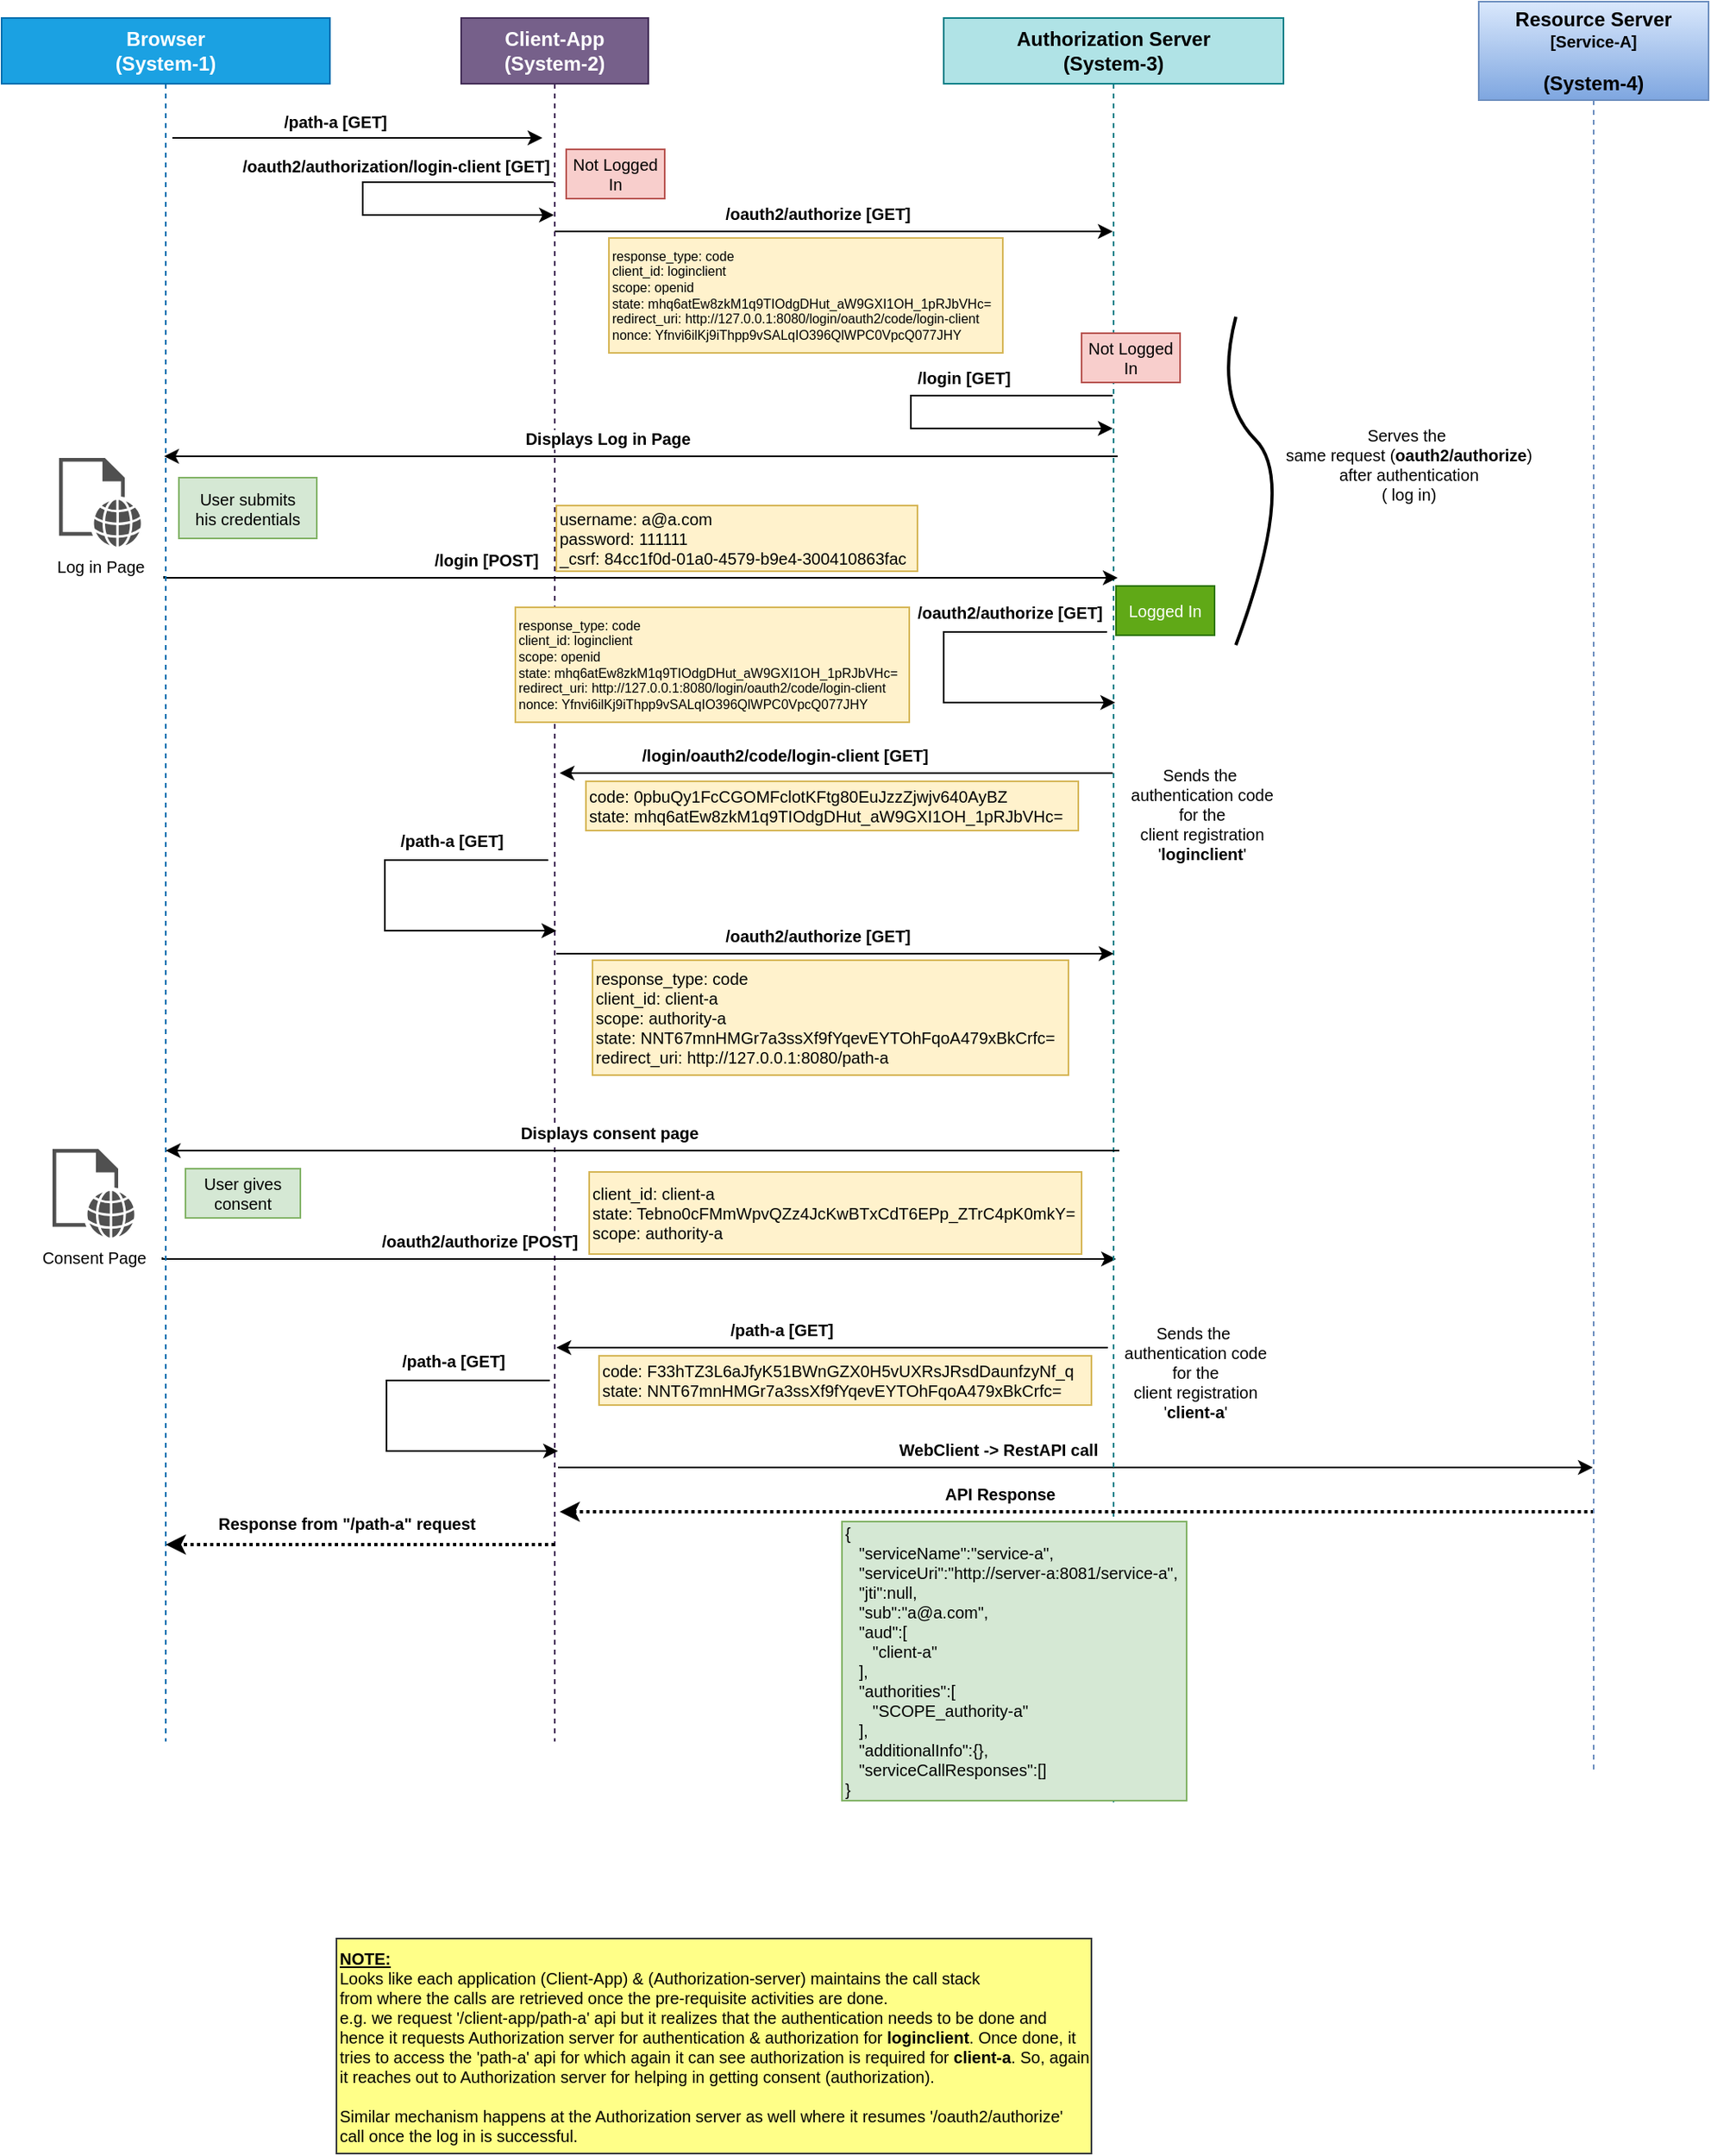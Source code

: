 <mxfile version="17.2.4" type="device"><diagram id="WQyMkWV2MODuPMPoMZuU" name="Page-1"><mxGraphModel dx="1234" dy="787" grid="1" gridSize="10" guides="1" tooltips="1" connect="1" arrows="1" fold="1" page="1" pageScale="1" pageWidth="827" pageHeight="1169" math="0" shadow="0"><root><mxCell id="0"/><mxCell id="1" parent="0"/><mxCell id="-Cdhf79SjanMacVAbK9X-12" style="edgeStyle=orthogonalEdgeStyle;rounded=0;orthogonalLoop=1;jettySize=auto;html=1;fontSize=10;" edge="1" parent="1" source="-Cdhf79SjanMacVAbK9X-2" target="-Cdhf79SjanMacVAbK9X-3"><mxGeometry relative="1" as="geometry"><Array as="points"><mxPoint x="520" y="180"/><mxPoint x="520" y="180"/></Array></mxGeometry></mxCell><mxCell id="-Cdhf79SjanMacVAbK9X-13" value="/oauth2/authorize [GET]" style="edgeLabel;html=1;align=center;verticalAlign=middle;resizable=0;points=[];fontSize=10;fontStyle=1" vertex="1" connectable="0" parent="-Cdhf79SjanMacVAbK9X-12"><mxGeometry x="-0.068" y="-2" relative="1" as="geometry"><mxPoint x="1" y="-13" as="offset"/></mxGeometry></mxCell><mxCell id="-Cdhf79SjanMacVAbK9X-2" value="Client-App&lt;br&gt;(System-2)" style="shape=umlLifeline;perimeter=lifelinePerimeter;whiteSpace=wrap;html=1;container=1;collapsible=0;recursiveResize=0;outlineConnect=0;fillColor=#76608a;fontColor=#ffffff;strokeColor=#432D57;fontStyle=1" vertex="1" parent="1"><mxGeometry x="330" y="50" width="114" height="1050" as="geometry"/></mxCell><mxCell id="-Cdhf79SjanMacVAbK9X-11" value="Not Logged In" style="text;html=1;strokeColor=#b85450;fillColor=#f8cecc;align=center;verticalAlign=middle;whiteSpace=wrap;rounded=0;fontSize=10;" vertex="1" parent="-Cdhf79SjanMacVAbK9X-2"><mxGeometry x="64" y="80" width="60" height="30" as="geometry"/></mxCell><mxCell id="-Cdhf79SjanMacVAbK9X-58" style="edgeStyle=orthogonalEdgeStyle;rounded=0;orthogonalLoop=1;jettySize=auto;html=1;fontSize=10;" edge="1" parent="-Cdhf79SjanMacVAbK9X-2"><mxGeometry relative="1" as="geometry"><mxPoint x="-182" y="755" as="sourcePoint"/><mxPoint x="399" y="756" as="targetPoint"/><Array as="points"><mxPoint x="-182" y="756"/></Array></mxGeometry></mxCell><mxCell id="-Cdhf79SjanMacVAbK9X-59" value="/oauth2/authorize [POST]" style="edgeLabel;html=1;align=center;verticalAlign=middle;resizable=0;points=[];fontSize=10;fontStyle=1" vertex="1" connectable="0" parent="-Cdhf79SjanMacVAbK9X-58"><mxGeometry x="-0.249" y="1" relative="1" as="geometry"><mxPoint x="-25" y="-10" as="offset"/></mxGeometry></mxCell><mxCell id="-Cdhf79SjanMacVAbK9X-80" value="" style="endArrow=classic;html=1;rounded=0;fontSize=10;strokeWidth=1;" edge="1" parent="-Cdhf79SjanMacVAbK9X-2"><mxGeometry width="50" height="50" relative="1" as="geometry"><mxPoint x="59" y="883" as="sourcePoint"/><mxPoint x="689.5" y="883" as="targetPoint"/></mxGeometry></mxCell><mxCell id="-Cdhf79SjanMacVAbK9X-81" value="&lt;b&gt;WebClient -&amp;gt; RestAPI call&lt;/b&gt;" style="edgeLabel;html=1;align=center;verticalAlign=middle;resizable=0;points=[];fontSize=10;" vertex="1" connectable="0" parent="-Cdhf79SjanMacVAbK9X-80"><mxGeometry x="-0.163" relative="1" as="geometry"><mxPoint x="4" y="-11" as="offset"/></mxGeometry></mxCell><mxCell id="-Cdhf79SjanMacVAbK9X-36" style="edgeStyle=orthogonalEdgeStyle;rounded=0;orthogonalLoop=1;jettySize=auto;html=1;fontSize=10;endArrow=classic;endFill=1;strokeWidth=1;" edge="1" parent="1" source="-Cdhf79SjanMacVAbK9X-3"><mxGeometry relative="1" as="geometry"><mxPoint x="947" y="505" as="sourcePoint"/><mxPoint x="390" y="510" as="targetPoint"/><Array as="points"><mxPoint x="710" y="510"/><mxPoint x="710" y="510"/></Array></mxGeometry></mxCell><mxCell id="-Cdhf79SjanMacVAbK9X-37" value="&lt;b&gt;/login/oauth2/code/login-client [GET]&lt;/b&gt;" style="edgeLabel;html=1;align=center;verticalAlign=middle;resizable=0;points=[];fontSize=10;" vertex="1" connectable="0" parent="-Cdhf79SjanMacVAbK9X-36"><mxGeometry x="0.194" relative="1" as="geometry"><mxPoint x="1" y="-11" as="offset"/></mxGeometry></mxCell><mxCell id="-Cdhf79SjanMacVAbK9X-3" value="Authorization Server&lt;br&gt;(System-3)" style="shape=umlLifeline;perimeter=lifelinePerimeter;whiteSpace=wrap;html=1;container=1;collapsible=0;recursiveResize=0;outlineConnect=0;fillColor=#b0e3e6;strokeColor=#0e8088;fontStyle=1" vertex="1" parent="1"><mxGeometry x="624" y="50" width="207" height="1090" as="geometry"/></mxCell><mxCell id="-Cdhf79SjanMacVAbK9X-17" value="Not Logged In" style="text;html=1;strokeColor=#b85450;fillColor=#f8cecc;align=center;verticalAlign=middle;whiteSpace=wrap;rounded=0;fontSize=10;" vertex="1" parent="-Cdhf79SjanMacVAbK9X-3"><mxGeometry x="84" y="192" width="60" height="30" as="geometry"/></mxCell><mxCell id="-Cdhf79SjanMacVAbK9X-27" value="Logged In" style="text;html=1;strokeColor=#2D7600;fillColor=#60a917;align=center;verticalAlign=middle;whiteSpace=wrap;rounded=0;fontSize=10;fontColor=#ffffff;" vertex="1" parent="-Cdhf79SjanMacVAbK9X-3"><mxGeometry x="105" y="346" width="60" height="30" as="geometry"/></mxCell><mxCell id="-Cdhf79SjanMacVAbK9X-28" style="edgeStyle=orthogonalEdgeStyle;rounded=0;orthogonalLoop=1;jettySize=auto;html=1;fontSize=8;" edge="1" parent="-Cdhf79SjanMacVAbK9X-3"><mxGeometry relative="1" as="geometry"><mxPoint x="99.5" y="374" as="sourcePoint"/><mxPoint x="104.5" y="417" as="targetPoint"/><Array as="points"><mxPoint y="374"/><mxPoint y="417"/></Array></mxGeometry></mxCell><mxCell id="-Cdhf79SjanMacVAbK9X-29" value="/oauth2/authorize [GET]" style="edgeLabel;html=1;align=center;verticalAlign=middle;resizable=0;points=[];fontSize=10;fontStyle=1" vertex="1" connectable="0" parent="-Cdhf79SjanMacVAbK9X-28"><mxGeometry y="-1" relative="1" as="geometry"><mxPoint x="41" y="-36" as="offset"/></mxGeometry></mxCell><mxCell id="-Cdhf79SjanMacVAbK9X-41" value="Sends the&amp;nbsp;&lt;br&gt;authentication code&lt;br&gt;for the&lt;br&gt;client registration&lt;br&gt;'&lt;b&gt;loginclient&lt;/b&gt;'" style="text;html=1;align=center;verticalAlign=middle;resizable=0;points=[];autosize=1;strokeColor=none;fillColor=none;fontSize=10;fontStyle=0" vertex="1" parent="-Cdhf79SjanMacVAbK9X-3"><mxGeometry x="107" y="450" width="100" height="70" as="geometry"/></mxCell><mxCell id="-Cdhf79SjanMacVAbK9X-82" value="" style="endArrow=none;html=1;rounded=0;fontSize=10;strokeWidth=2;startArrow=classic;startFill=1;endFill=0;dashed=1;dashPattern=1 1;" edge="1" parent="-Cdhf79SjanMacVAbK9X-3"><mxGeometry width="50" height="50" relative="1" as="geometry"><mxPoint x="-234" y="910" as="sourcePoint"/><mxPoint x="396.5" y="910" as="targetPoint"/></mxGeometry></mxCell><mxCell id="-Cdhf79SjanMacVAbK9X-83" value="&lt;b&gt;API Response&lt;/b&gt;" style="edgeLabel;html=1;align=center;verticalAlign=middle;resizable=0;points=[];fontSize=10;" vertex="1" connectable="0" parent="-Cdhf79SjanMacVAbK9X-82"><mxGeometry x="-0.163" relative="1" as="geometry"><mxPoint x="4" y="-11" as="offset"/></mxGeometry></mxCell><mxCell id="-Cdhf79SjanMacVAbK9X-69" value="&lt;div&gt;{&lt;/div&gt;&lt;div&gt;&amp;nbsp; &amp;nbsp;&quot;serviceName&quot;:&quot;service-a&quot;,&lt;/div&gt;&lt;div&gt;&amp;nbsp; &amp;nbsp;&quot;serviceUri&quot;:&quot;http://server-a:8081/service-a&quot;,&lt;/div&gt;&lt;div&gt;&amp;nbsp; &amp;nbsp;&quot;jti&quot;:null,&lt;/div&gt;&lt;div&gt;&amp;nbsp; &amp;nbsp;&quot;sub&quot;:&quot;a@a.com&quot;,&lt;/div&gt;&lt;div&gt;&amp;nbsp; &amp;nbsp;&quot;aud&quot;:[&lt;/div&gt;&lt;div&gt;&amp;nbsp; &amp;nbsp; &amp;nbsp; &quot;client-a&quot;&lt;/div&gt;&lt;div&gt;&amp;nbsp; &amp;nbsp;],&lt;/div&gt;&lt;div&gt;&amp;nbsp; &amp;nbsp;&quot;authorities&quot;:[&lt;/div&gt;&lt;div&gt;&amp;nbsp; &amp;nbsp; &amp;nbsp; &quot;SCOPE_authority-a&quot;&lt;/div&gt;&lt;div&gt;&amp;nbsp; &amp;nbsp;],&lt;/div&gt;&lt;div&gt;&amp;nbsp; &amp;nbsp;&quot;additionalInfo&quot;:{&lt;span&gt;},&lt;/span&gt;&lt;/div&gt;&lt;div&gt;&amp;nbsp; &amp;nbsp;&quot;serviceCallResponses&quot;:[&lt;span&gt;]&lt;/span&gt;&lt;/div&gt;&lt;div&gt;}&lt;/div&gt;" style="text;html=1;strokeColor=#82b366;fillColor=#d5e8d4;align=left;verticalAlign=middle;whiteSpace=wrap;rounded=0;fontSize=10;" vertex="1" parent="-Cdhf79SjanMacVAbK9X-3"><mxGeometry x="-62" y="916" width="210" height="170" as="geometry"/></mxCell><mxCell id="-Cdhf79SjanMacVAbK9X-60" value="&lt;div&gt;client_id: client-a&lt;/div&gt;&lt;div&gt;&lt;span&gt;&#9;&#9;&#9;&#9;&lt;/span&gt;state: Tebno0cFMmWpvQZz4JcKwBTxCdT6EPp_ZTrC4pK0mkY=&lt;/div&gt;&lt;div&gt;&lt;span&gt;&#9;&#9;&#9;&#9;&lt;/span&gt;scope: authority-a&lt;/div&gt;" style="text;html=1;strokeColor=#d6b656;fillColor=#fff2cc;align=left;verticalAlign=middle;whiteSpace=wrap;rounded=0;fontSize=10;" vertex="1" parent="-Cdhf79SjanMacVAbK9X-3"><mxGeometry x="-216" y="703" width="300" height="50" as="geometry"/></mxCell><mxCell id="-Cdhf79SjanMacVAbK9X-84" value="Sends the&amp;nbsp;&lt;br&gt;authentication code&lt;br&gt;for the&lt;br&gt;client registration&lt;br&gt;'&lt;b&gt;client-a&lt;/b&gt;'" style="text;html=1;align=center;verticalAlign=middle;resizable=0;points=[];autosize=1;strokeColor=none;fillColor=none;fontSize=10;fontStyle=0" vertex="1" parent="-Cdhf79SjanMacVAbK9X-3"><mxGeometry x="103" y="790" width="100" height="70" as="geometry"/></mxCell><mxCell id="-Cdhf79SjanMacVAbK9X-5" style="edgeStyle=orthogonalEdgeStyle;rounded=0;orthogonalLoop=1;jettySize=auto;html=1;" edge="1" parent="1"><mxGeometry relative="1" as="geometry"><mxPoint x="154" y="123" as="sourcePoint"/><mxPoint x="379.5" y="123" as="targetPoint"/></mxGeometry></mxCell><mxCell id="-Cdhf79SjanMacVAbK9X-6" value="/path-a [GET]" style="edgeLabel;html=1;align=center;verticalAlign=middle;resizable=0;points=[];fontSize=10;fontStyle=1" vertex="1" connectable="0" parent="-Cdhf79SjanMacVAbK9X-5"><mxGeometry x="-0.122" y="1" relative="1" as="geometry"><mxPoint y="-9" as="offset"/></mxGeometry></mxCell><mxCell id="-Cdhf79SjanMacVAbK9X-21" style="edgeStyle=orthogonalEdgeStyle;rounded=0;orthogonalLoop=1;jettySize=auto;html=1;fontSize=10;" edge="1" parent="1"><mxGeometry relative="1" as="geometry"><mxPoint x="149" y="390" as="sourcePoint"/><mxPoint x="730" y="391" as="targetPoint"/><Array as="points"><mxPoint x="149" y="391"/></Array></mxGeometry></mxCell><mxCell id="-Cdhf79SjanMacVAbK9X-22" value="/login [POST]" style="edgeLabel;html=1;align=center;verticalAlign=middle;resizable=0;points=[];fontSize=10;fontStyle=1" vertex="1" connectable="0" parent="-Cdhf79SjanMacVAbK9X-21"><mxGeometry x="-0.249" y="1" relative="1" as="geometry"><mxPoint x="-22" y="-10" as="offset"/></mxGeometry></mxCell><mxCell id="-Cdhf79SjanMacVAbK9X-4" value="Browser&lt;br&gt;(System-1)" style="shape=umlLifeline;perimeter=lifelinePerimeter;whiteSpace=wrap;html=1;container=1;collapsible=0;recursiveResize=0;outlineConnect=0;fillColor=#1ba1e2;strokeColor=#006EAF;fontColor=#ffffff;fontStyle=1" vertex="1" parent="1"><mxGeometry x="50" y="50" width="200" height="1050" as="geometry"/></mxCell><mxCell id="-Cdhf79SjanMacVAbK9X-18" style="edgeStyle=orthogonalEdgeStyle;rounded=0;orthogonalLoop=1;jettySize=auto;html=1;fontSize=10;" edge="1" parent="-Cdhf79SjanMacVAbK9X-4"><mxGeometry relative="1" as="geometry"><mxPoint x="680" y="267" as="sourcePoint"/><mxPoint x="99" y="267" as="targetPoint"/><Array as="points"/></mxGeometry></mxCell><mxCell id="-Cdhf79SjanMacVAbK9X-19" value="Displays Log in Page" style="edgeLabel;html=1;align=center;verticalAlign=middle;resizable=0;points=[];fontSize=10;fontStyle=1" vertex="1" connectable="0" parent="-Cdhf79SjanMacVAbK9X-18"><mxGeometry x="0.177" y="2" relative="1" as="geometry"><mxPoint x="31" y="-13" as="offset"/></mxGeometry></mxCell><mxCell id="-Cdhf79SjanMacVAbK9X-20" value="Log in Page" style="sketch=0;pointerEvents=1;shadow=0;dashed=0;html=1;strokeColor=none;fillColor=#505050;labelPosition=center;verticalLabelPosition=bottom;verticalAlign=top;outlineConnect=0;align=center;shape=mxgraph.office.concepts.web_page;fontSize=10;" vertex="1" parent="-Cdhf79SjanMacVAbK9X-4"><mxGeometry x="35" y="268" width="50" height="54" as="geometry"/></mxCell><mxCell id="-Cdhf79SjanMacVAbK9X-23" value="User submits &lt;br&gt;his credentials" style="text;html=1;strokeColor=#82b366;fillColor=#d5e8d4;align=center;verticalAlign=middle;whiteSpace=wrap;rounded=0;fontSize=10;" vertex="1" parent="-Cdhf79SjanMacVAbK9X-4"><mxGeometry x="108" y="280" width="84" height="37" as="geometry"/></mxCell><mxCell id="-Cdhf79SjanMacVAbK9X-52" value="Consent Page" style="sketch=0;pointerEvents=1;shadow=0;dashed=0;html=1;strokeColor=none;fillColor=#505050;labelPosition=center;verticalLabelPosition=bottom;verticalAlign=top;outlineConnect=0;align=center;shape=mxgraph.office.concepts.web_page;fontSize=10;" vertex="1" parent="-Cdhf79SjanMacVAbK9X-4"><mxGeometry x="31" y="689" width="50" height="54" as="geometry"/></mxCell><mxCell id="-Cdhf79SjanMacVAbK9X-67" style="edgeStyle=orthogonalEdgeStyle;rounded=0;orthogonalLoop=1;jettySize=auto;html=1;fontSize=10;endArrow=classic;endFill=1;strokeWidth=2;dashed=1;dashPattern=1 1;" edge="1" parent="-Cdhf79SjanMacVAbK9X-4"><mxGeometry relative="1" as="geometry"><mxPoint x="337" y="930" as="sourcePoint"/><mxPoint x="100" y="930" as="targetPoint"/></mxGeometry></mxCell><mxCell id="-Cdhf79SjanMacVAbK9X-68" value="Response from &quot;/path-a&quot; request" style="edgeLabel;html=1;align=center;verticalAlign=middle;resizable=0;points=[];fontSize=10;fontStyle=1" vertex="1" connectable="0" parent="-Cdhf79SjanMacVAbK9X-67"><mxGeometry x="0.317" y="-1" relative="1" as="geometry"><mxPoint x="29" y="-12" as="offset"/></mxGeometry></mxCell><mxCell id="-Cdhf79SjanMacVAbK9X-9" style="edgeStyle=orthogonalEdgeStyle;rounded=0;orthogonalLoop=1;jettySize=auto;html=1;fontSize=8;" edge="1" parent="1" source="-Cdhf79SjanMacVAbK9X-2" target="-Cdhf79SjanMacVAbK9X-2"><mxGeometry relative="1" as="geometry"><mxPoint x="339.5" y="140" as="sourcePoint"/><mxPoint x="370" y="170" as="targetPoint"/><Array as="points"><mxPoint x="270" y="150"/><mxPoint x="270" y="170"/></Array></mxGeometry></mxCell><mxCell id="-Cdhf79SjanMacVAbK9X-10" value="/oauth2/authorization/login-client [GET]" style="edgeLabel;html=1;align=center;verticalAlign=middle;resizable=0;points=[];fontSize=10;fontStyle=1" vertex="1" connectable="0" parent="-Cdhf79SjanMacVAbK9X-9"><mxGeometry x="0.129" y="3" relative="1" as="geometry"><mxPoint x="13" y="-27" as="offset"/></mxGeometry></mxCell><mxCell id="-Cdhf79SjanMacVAbK9X-14" value="&lt;div style=&quot;font-size: 8px;&quot;&gt;&lt;font style=&quot;font-size: 8px;&quot;&gt;response_type: code&lt;/font&gt;&lt;/div&gt;&lt;div style=&quot;font-size: 8px;&quot;&gt;&lt;font style=&quot;font-size: 8px;&quot;&gt;&lt;span style=&quot;font-size: 8px;&quot;&gt;&#9;&#9;&#9;&#9;&lt;/span&gt;client_id: loginclient&lt;/font&gt;&lt;/div&gt;&lt;div style=&quot;font-size: 8px;&quot;&gt;&lt;font style=&quot;font-size: 8px;&quot;&gt;&lt;span style=&quot;font-size: 8px;&quot;&gt;&#9;&#9;&#9;&#9;&lt;/span&gt;scope: openid&lt;/font&gt;&lt;/div&gt;&lt;div style=&quot;font-size: 8px;&quot;&gt;&lt;font style=&quot;font-size: 8px;&quot;&gt;&lt;span style=&quot;font-size: 8px;&quot;&gt;&#9;&#9;&#9;&#9;&lt;/span&gt;state: mhq6atEw8zkM1q9TIOdgDHut_aW9GXI1OH_1pRJbVHc=&lt;/font&gt;&lt;/div&gt;&lt;div style=&quot;font-size: 8px;&quot;&gt;&lt;font style=&quot;font-size: 8px;&quot;&gt;&lt;span style=&quot;font-size: 8px;&quot;&gt;&#9;&#9;&#9;&#9;&lt;/span&gt;redirect_uri: http://127.0.0.1:8080/login/oauth2/code/login-client&lt;/font&gt;&lt;/div&gt;&lt;div style=&quot;font-size: 8px;&quot;&gt;&lt;font style=&quot;font-size: 8px;&quot;&gt;&#9;&#9;&#9;&#9;nonce: Yfnvi6ilKj9iThpp9vSALqIO396QlWPC0VpcQ077JHY&lt;/font&gt;&lt;/div&gt;" style="text;html=1;strokeColor=#d6b656;fillColor=#fff2cc;align=left;verticalAlign=middle;whiteSpace=wrap;rounded=0;fontSize=8;" vertex="1" parent="1"><mxGeometry x="420" y="184" width="240" height="70" as="geometry"/></mxCell><mxCell id="-Cdhf79SjanMacVAbK9X-26" value="&lt;div&gt;username: a@a.com&lt;/div&gt;&lt;div&gt;&lt;span&gt;&#9;&#9;&#9;&#9;&lt;/span&gt;password: 111111&lt;/div&gt;&lt;div&gt;&lt;span&gt;&#9;&#9;&#9;&#9;&lt;/span&gt;_csrf: 84cc1f0d-01a0-4579-b9e4-300410863fac&lt;/div&gt;" style="text;html=1;strokeColor=#d6b656;fillColor=#fff2cc;align=left;verticalAlign=middle;whiteSpace=wrap;rounded=0;fontSize=10;" vertex="1" parent="1"><mxGeometry x="388" y="347" width="220" height="40" as="geometry"/></mxCell><mxCell id="-Cdhf79SjanMacVAbK9X-30" value="&lt;div style=&quot;font-size: 8px;&quot;&gt;&lt;font style=&quot;font-size: 8px;&quot;&gt;response_type: code&lt;/font&gt;&lt;/div&gt;&lt;div style=&quot;font-size: 8px;&quot;&gt;&lt;font style=&quot;font-size: 8px;&quot;&gt;&lt;span style=&quot;font-size: 8px;&quot;&gt;&#9;&#9;&#9;&#9;&lt;/span&gt;client_id: loginclient&lt;/font&gt;&lt;/div&gt;&lt;div style=&quot;font-size: 8px;&quot;&gt;&lt;font style=&quot;font-size: 8px;&quot;&gt;&lt;span style=&quot;font-size: 8px;&quot;&gt;&#9;&#9;&#9;&#9;&lt;/span&gt;scope: openid&lt;/font&gt;&lt;/div&gt;&lt;div style=&quot;font-size: 8px;&quot;&gt;&lt;font style=&quot;font-size: 8px;&quot;&gt;&lt;span style=&quot;font-size: 8px;&quot;&gt;&#9;&#9;&#9;&#9;&lt;/span&gt;state: mhq6atEw8zkM1q9TIOdgDHut_aW9GXI1OH_1pRJbVHc=&lt;/font&gt;&lt;/div&gt;&lt;div style=&quot;font-size: 8px;&quot;&gt;&lt;font style=&quot;font-size: 8px;&quot;&gt;&lt;span style=&quot;font-size: 8px;&quot;&gt;&#9;&#9;&#9;&#9;&lt;/span&gt;redirect_uri: http://127.0.0.1:8080/login/oauth2/code/login-client&lt;/font&gt;&lt;/div&gt;&lt;div style=&quot;font-size: 8px;&quot;&gt;&lt;font style=&quot;font-size: 8px;&quot;&gt;&#9;&#9;&#9;&#9;nonce: Yfnvi6ilKj9iThpp9vSALqIO396QlWPC0VpcQ077JHY&lt;/font&gt;&lt;/div&gt;" style="text;html=1;strokeColor=#d6b656;fillColor=#fff2cc;align=left;verticalAlign=middle;whiteSpace=wrap;rounded=0;fontSize=8;" vertex="1" parent="1"><mxGeometry x="363" y="409" width="240" height="70" as="geometry"/></mxCell><mxCell id="-Cdhf79SjanMacVAbK9X-34" value="Serves the&amp;nbsp;&lt;br&gt;same request (&lt;b&gt;oauth2/authorize&lt;/b&gt;)&lt;br&gt;after authentication&lt;br&gt;( log in)" style="text;html=1;align=center;verticalAlign=middle;resizable=0;points=[];autosize=1;strokeColor=none;fillColor=none;fontSize=10;" vertex="1" parent="1"><mxGeometry x="822" y="297" width="170" height="50" as="geometry"/></mxCell><mxCell id="-Cdhf79SjanMacVAbK9X-35" value="" style="curved=1;endArrow=none;html=1;rounded=0;fontSize=10;endFill=0;fontStyle=1;strokeWidth=2;" edge="1" parent="1"><mxGeometry width="50" height="50" relative="1" as="geometry"><mxPoint x="802" y="432" as="sourcePoint"/><mxPoint x="802" y="232" as="targetPoint"/><Array as="points"><mxPoint x="839" y="332"/><mxPoint x="789" y="282"/></Array></mxGeometry></mxCell><mxCell id="-Cdhf79SjanMacVAbK9X-40" value="&lt;div&gt;code: 0pbuQy1FcCGOMFclotKFtg80EuJzzZjwjv640AyBZ&lt;/div&gt;&lt;div&gt;&lt;span&gt;&#9;&#9;&#9;&#9;&lt;/span&gt;state: mhq6atEw8zkM1q9TIOdgDHut_aW9GXI1OH_1pRJbVHc=&lt;/div&gt;" style="text;html=1;strokeColor=#d6b656;fillColor=#fff2cc;align=left;verticalAlign=middle;whiteSpace=wrap;rounded=0;fontSize=10;" vertex="1" parent="1"><mxGeometry x="406" y="515" width="300" height="30" as="geometry"/></mxCell><mxCell id="-Cdhf79SjanMacVAbK9X-15" style="edgeStyle=orthogonalEdgeStyle;rounded=0;orthogonalLoop=1;jettySize=auto;html=1;fontSize=8;" edge="1" parent="1" source="-Cdhf79SjanMacVAbK9X-3" target="-Cdhf79SjanMacVAbK9X-3"><mxGeometry relative="1" as="geometry"><mxPoint x="703.5" y="280" as="sourcePoint"/><mxPoint x="703.5" y="300" as="targetPoint"/><Array as="points"><mxPoint x="604" y="280"/><mxPoint x="604" y="300"/></Array></mxGeometry></mxCell><mxCell id="-Cdhf79SjanMacVAbK9X-16" value="/login [GET]" style="edgeLabel;html=1;align=center;verticalAlign=middle;resizable=0;points=[];fontSize=10;fontStyle=1" vertex="1" connectable="0" parent="-Cdhf79SjanMacVAbK9X-15"><mxGeometry y="-1" relative="1" as="geometry"><mxPoint x="33" y="-21" as="offset"/></mxGeometry></mxCell><mxCell id="-Cdhf79SjanMacVAbK9X-44" style="edgeStyle=orthogonalEdgeStyle;rounded=0;orthogonalLoop=1;jettySize=auto;html=1;fontSize=8;" edge="1" parent="1"><mxGeometry relative="1" as="geometry"><mxPoint x="383" y="563" as="sourcePoint"/><mxPoint x="388" y="606" as="targetPoint"/><Array as="points"><mxPoint x="283.5" y="563"/><mxPoint x="283.5" y="606"/></Array></mxGeometry></mxCell><mxCell id="-Cdhf79SjanMacVAbK9X-45" value="/path-a [GET]" style="edgeLabel;html=1;align=center;verticalAlign=middle;resizable=0;points=[];fontSize=10;fontStyle=1" vertex="1" connectable="0" parent="-Cdhf79SjanMacVAbK9X-44"><mxGeometry y="-1" relative="1" as="geometry"><mxPoint x="41" y="-36" as="offset"/></mxGeometry></mxCell><mxCell id="-Cdhf79SjanMacVAbK9X-46" style="edgeStyle=orthogonalEdgeStyle;rounded=0;orthogonalLoop=1;jettySize=auto;html=1;fontSize=10;" edge="1" parent="1"><mxGeometry relative="1" as="geometry"><mxPoint x="388" y="620" as="sourcePoint"/><mxPoint x="727.5" y="620" as="targetPoint"/><Array as="points"><mxPoint x="521.5" y="620"/><mxPoint x="521.5" y="620"/></Array></mxGeometry></mxCell><mxCell id="-Cdhf79SjanMacVAbK9X-47" value="/oauth2/authorize [GET]" style="edgeLabel;html=1;align=center;verticalAlign=middle;resizable=0;points=[];fontSize=10;fontStyle=1" vertex="1" connectable="0" parent="-Cdhf79SjanMacVAbK9X-46"><mxGeometry x="-0.068" y="-2" relative="1" as="geometry"><mxPoint x="1" y="-13" as="offset"/></mxGeometry></mxCell><mxCell id="-Cdhf79SjanMacVAbK9X-49" value="&lt;div&gt;response_type: code&lt;/div&gt;&lt;div&gt;&lt;span&gt;&#9;&#9;&#9;&#9;&lt;/span&gt;client_id: client-a&lt;/div&gt;&lt;div&gt;&lt;span&gt;&#9;&#9;&#9;&#9;&lt;/span&gt;scope: authority-a&lt;/div&gt;&lt;div&gt;&lt;span&gt;&#9;&#9;&#9;&#9;&lt;/span&gt;state: NNT67mnHMGr7a3ssXf9fYqevEYTOhFqoA479xBkCrfc=&lt;/div&gt;&lt;div&gt;&lt;span&gt;&#9;&#9;&#9;&#9;&lt;/span&gt;redirect_uri: http://127.0.0.1:8080/path-a&lt;/div&gt;" style="text;html=1;strokeColor=#d6b656;fillColor=#fff2cc;align=left;verticalAlign=middle;whiteSpace=wrap;rounded=0;fontSize=10;" vertex="1" parent="1"><mxGeometry x="410" y="624" width="290" height="70" as="geometry"/></mxCell><mxCell id="-Cdhf79SjanMacVAbK9X-50" style="edgeStyle=orthogonalEdgeStyle;rounded=0;orthogonalLoop=1;jettySize=auto;html=1;fontSize=10;" edge="1" parent="1"><mxGeometry relative="1" as="geometry"><mxPoint x="731" y="740" as="sourcePoint"/><mxPoint x="150" y="740" as="targetPoint"/><Array as="points"/></mxGeometry></mxCell><mxCell id="-Cdhf79SjanMacVAbK9X-51" value="Displays consent page" style="edgeLabel;html=1;align=center;verticalAlign=middle;resizable=0;points=[];fontSize=10;fontStyle=1" vertex="1" connectable="0" parent="-Cdhf79SjanMacVAbK9X-50"><mxGeometry x="0.177" y="2" relative="1" as="geometry"><mxPoint x="31" y="-13" as="offset"/></mxGeometry></mxCell><mxCell id="-Cdhf79SjanMacVAbK9X-57" value="User gives&lt;br&gt;consent" style="text;html=1;strokeColor=#82b366;fillColor=#d5e8d4;align=center;verticalAlign=middle;whiteSpace=wrap;rounded=0;fontSize=10;" vertex="1" parent="1"><mxGeometry x="162" y="751" width="70" height="30" as="geometry"/></mxCell><mxCell id="-Cdhf79SjanMacVAbK9X-62" style="edgeStyle=orthogonalEdgeStyle;rounded=0;orthogonalLoop=1;jettySize=auto;html=1;fontSize=10;endArrow=classic;endFill=1;strokeWidth=1;" edge="1" parent="1"><mxGeometry relative="1" as="geometry"><mxPoint x="724" y="860" as="sourcePoint"/><mxPoint x="388" y="860" as="targetPoint"/><Array as="points"><mxPoint x="708" y="860"/><mxPoint x="708" y="860"/></Array></mxGeometry></mxCell><mxCell id="-Cdhf79SjanMacVAbK9X-63" value="&lt;b&gt;/path-a [GET]&lt;/b&gt;" style="edgeLabel;html=1;align=center;verticalAlign=middle;resizable=0;points=[];fontSize=10;" vertex="1" connectable="0" parent="-Cdhf79SjanMacVAbK9X-62"><mxGeometry x="0.194" relative="1" as="geometry"><mxPoint x="1" y="-11" as="offset"/></mxGeometry></mxCell><mxCell id="-Cdhf79SjanMacVAbK9X-64" value="&lt;div&gt;code: F33hTZ3L6aJfyK51BWnGZX0H5vUXRsJRsdDaunfzyNf_q&lt;/div&gt;&lt;div&gt;&lt;span&gt;&#9;&#9;&#9;&#9;&lt;/span&gt;state: NNT67mnHMGr7a3ssXf9fYqevEYTOhFqoA479xBkCrfc=&lt;/div&gt;" style="text;html=1;strokeColor=#d6b656;fillColor=#fff2cc;align=left;verticalAlign=middle;whiteSpace=wrap;rounded=0;fontSize=10;" vertex="1" parent="1"><mxGeometry x="414" y="865" width="300" height="30" as="geometry"/></mxCell><mxCell id="-Cdhf79SjanMacVAbK9X-65" style="edgeStyle=orthogonalEdgeStyle;rounded=0;orthogonalLoop=1;jettySize=auto;html=1;fontSize=8;" edge="1" parent="1"><mxGeometry relative="1" as="geometry"><mxPoint x="384" y="880" as="sourcePoint"/><mxPoint x="389" y="923" as="targetPoint"/><Array as="points"><mxPoint x="284.5" y="880"/><mxPoint x="284.5" y="923"/></Array></mxGeometry></mxCell><mxCell id="-Cdhf79SjanMacVAbK9X-66" value="/path-a [GET]" style="edgeLabel;html=1;align=center;verticalAlign=middle;resizable=0;points=[];fontSize=10;fontStyle=1" vertex="1" connectable="0" parent="-Cdhf79SjanMacVAbK9X-65"><mxGeometry y="-1" relative="1" as="geometry"><mxPoint x="41" y="-36" as="offset"/></mxGeometry></mxCell><mxCell id="-Cdhf79SjanMacVAbK9X-76" value="&lt;span style=&quot;font-size: 12px ; font-weight: 700&quot;&gt;Resource Server&lt;br&gt;&lt;/span&gt;&lt;b&gt;[Service-A]&lt;br&gt;&lt;/b&gt;&lt;br style=&quot;font-size: 12px ; font-weight: 700&quot;&gt;&lt;span style=&quot;font-size: 12px ; font-weight: 700&quot;&gt;(System-4)&lt;/span&gt;" style="shape=umlLifeline;perimeter=lifelinePerimeter;whiteSpace=wrap;html=1;container=1;collapsible=0;recursiveResize=0;outlineConnect=0;fontSize=10;fillColor=#dae8fc;gradientColor=#7ea6e0;strokeColor=#6c8ebf;size=60;" vertex="1" parent="1"><mxGeometry x="950" y="40" width="140" height="1080" as="geometry"/></mxCell><mxCell id="-Cdhf79SjanMacVAbK9X-86" value="&lt;b&gt;&lt;u&gt;NOTE:&lt;/u&gt;&lt;/b&gt;&lt;br&gt;Looks like each application (Client-App) &amp;amp; (Authorization-server) maintains the call stack&lt;br&gt;from where the calls are retrieved once the pre-requisite activities are done.&lt;br&gt;e.g. we request '/client-app/path-a' api but it realizes that the authentication needs to be done and hence it requests Authorization server for authentication &amp;amp; authorization for&lt;b&gt; loginclient&lt;/b&gt;. Once done, it tries to access the 'path-a' api for which again it can see authorization is required for &lt;b&gt;client-a&lt;/b&gt;. So, again it reaches out to Authorization server for helping in getting consent (authorization).&lt;br&gt;&lt;br&gt;&lt;div&gt;&lt;span&gt;Similar mechanism happens at the Authorization server as well where it resumes '/oauth2/authorize' call once the log in is successful.&lt;/span&gt;&lt;/div&gt;" style="text;html=1;strokeColor=#36393d;fillColor=#ffff88;align=left;verticalAlign=middle;whiteSpace=wrap;rounded=0;fontSize=10;" vertex="1" parent="1"><mxGeometry x="254" y="1220" width="460" height="131" as="geometry"/></mxCell></root></mxGraphModel></diagram></mxfile>